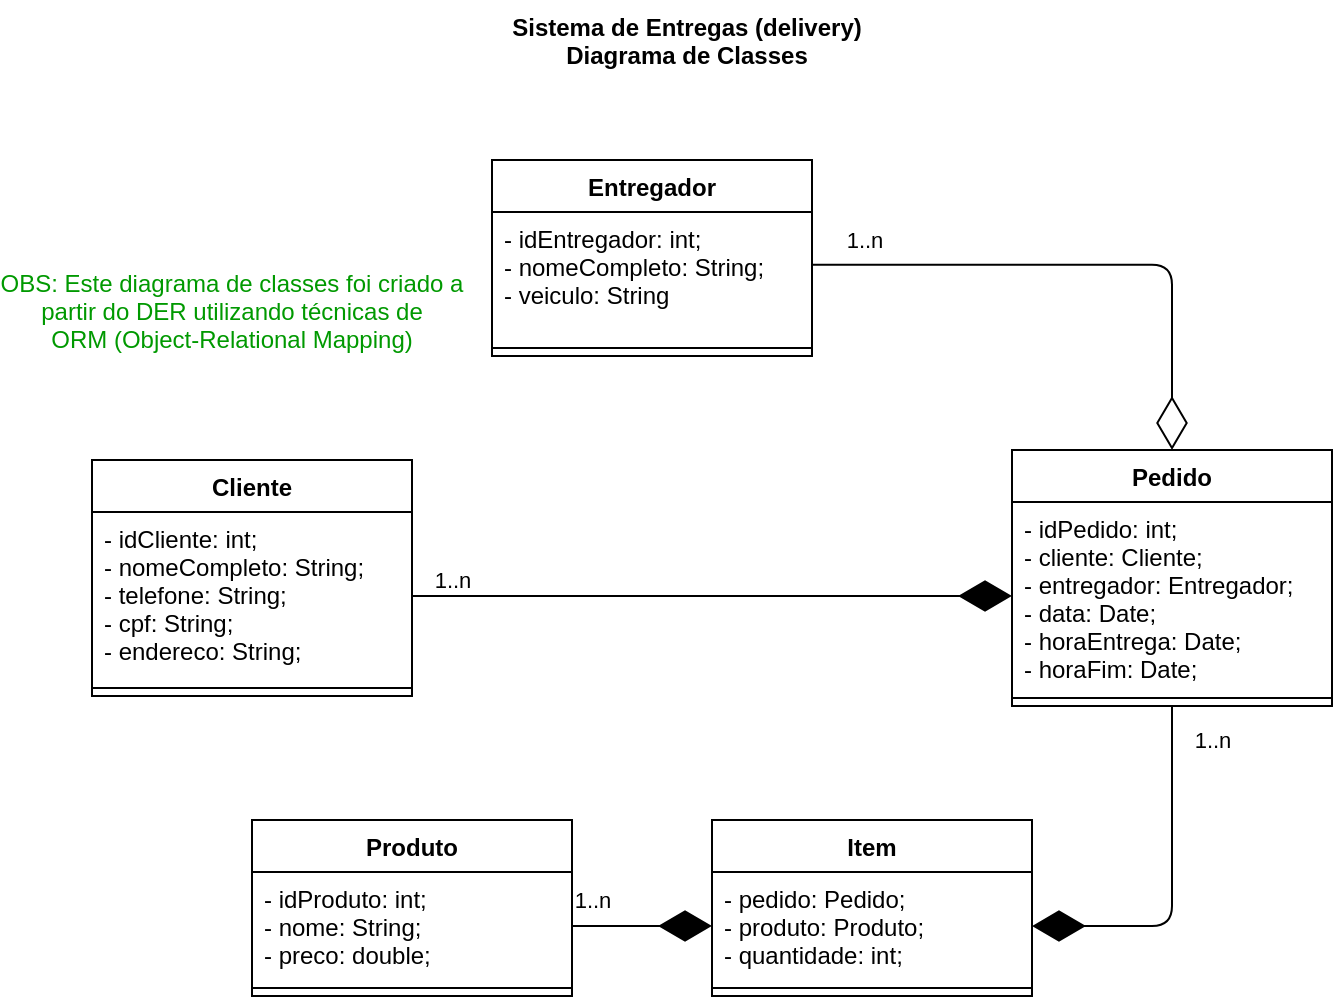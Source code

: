 <mxfile version="15.3.5" type="device"><diagram id="vr4LQJ6Dejt0gFfMX7z_" name="Page-1"><mxGraphModel dx="981" dy="508" grid="1" gridSize="10" guides="1" tooltips="1" connect="1" arrows="1" fold="1" page="1" pageScale="1" pageWidth="827" pageHeight="1169" math="0" shadow="0"><root><mxCell id="0"/><mxCell id="1" parent="0"/><mxCell id="GxucO51uMwmfdUwj9H51-1" value="Entregador" style="swimlane;fontStyle=1;align=center;verticalAlign=top;childLayout=stackLayout;horizontal=1;startSize=26;horizontalStack=0;resizeParent=1;resizeParentMax=0;resizeLast=0;collapsible=1;marginBottom=0;hachureGap=4;pointerEvents=0;" vertex="1" parent="1"><mxGeometry x="320" y="160" width="160" height="98" as="geometry"/></mxCell><mxCell id="GxucO51uMwmfdUwj9H51-2" value="- idEntregador: int;&#10;- nomeCompleto: String;&#10;- veiculo: String" style="text;strokeColor=none;fillColor=none;align=left;verticalAlign=top;spacingLeft=4;spacingRight=4;overflow=hidden;rotatable=0;points=[[0,0.5],[1,0.5]];portConstraint=eastwest;" vertex="1" parent="GxucO51uMwmfdUwj9H51-1"><mxGeometry y="26" width="160" height="64" as="geometry"/></mxCell><mxCell id="GxucO51uMwmfdUwj9H51-3" value="" style="line;strokeWidth=1;fillColor=none;align=left;verticalAlign=middle;spacingTop=-1;spacingLeft=3;spacingRight=3;rotatable=0;labelPosition=right;points=[];portConstraint=eastwest;" vertex="1" parent="GxucO51uMwmfdUwj9H51-1"><mxGeometry y="90" width="160" height="8" as="geometry"/></mxCell><mxCell id="GxucO51uMwmfdUwj9H51-5" value="Cliente" style="swimlane;fontStyle=1;align=center;verticalAlign=top;childLayout=stackLayout;horizontal=1;startSize=26;horizontalStack=0;resizeParent=1;resizeParentMax=0;resizeLast=0;collapsible=1;marginBottom=0;hachureGap=4;pointerEvents=0;" vertex="1" parent="1"><mxGeometry x="120" y="310" width="160" height="118" as="geometry"/></mxCell><mxCell id="GxucO51uMwmfdUwj9H51-6" value="- idCliente: int;&#10;- nomeCompleto: String;&#10;- telefone: String;&#10;- cpf: String;&#10;- endereco: String;" style="text;strokeColor=none;fillColor=none;align=left;verticalAlign=top;spacingLeft=4;spacingRight=4;overflow=hidden;rotatable=0;points=[[0,0.5],[1,0.5]];portConstraint=eastwest;" vertex="1" parent="GxucO51uMwmfdUwj9H51-5"><mxGeometry y="26" width="160" height="84" as="geometry"/></mxCell><mxCell id="GxucO51uMwmfdUwj9H51-7" value="" style="line;strokeWidth=1;fillColor=none;align=left;verticalAlign=middle;spacingTop=-1;spacingLeft=3;spacingRight=3;rotatable=0;labelPosition=right;points=[];portConstraint=eastwest;" vertex="1" parent="GxucO51uMwmfdUwj9H51-5"><mxGeometry y="110" width="160" height="8" as="geometry"/></mxCell><mxCell id="GxucO51uMwmfdUwj9H51-11" value="Produto" style="swimlane;fontStyle=1;align=center;verticalAlign=top;childLayout=stackLayout;horizontal=1;startSize=26;horizontalStack=0;resizeParent=1;resizeParentMax=0;resizeLast=0;collapsible=1;marginBottom=0;hachureGap=4;pointerEvents=0;" vertex="1" parent="1"><mxGeometry x="200" y="490" width="160" height="88" as="geometry"/></mxCell><mxCell id="GxucO51uMwmfdUwj9H51-12" value="- idProduto: int;&#10;- nome: String;&#10;- preco: double;" style="text;strokeColor=none;fillColor=none;align=left;verticalAlign=top;spacingLeft=4;spacingRight=4;overflow=hidden;rotatable=0;points=[[0,0.5],[1,0.5]];portConstraint=eastwest;" vertex="1" parent="GxucO51uMwmfdUwj9H51-11"><mxGeometry y="26" width="160" height="54" as="geometry"/></mxCell><mxCell id="GxucO51uMwmfdUwj9H51-13" value="" style="line;strokeWidth=1;fillColor=none;align=left;verticalAlign=middle;spacingTop=-1;spacingLeft=3;spacingRight=3;rotatable=0;labelPosition=right;points=[];portConstraint=eastwest;" vertex="1" parent="GxucO51uMwmfdUwj9H51-11"><mxGeometry y="80" width="160" height="8" as="geometry"/></mxCell><mxCell id="GxucO51uMwmfdUwj9H51-14" value="Pedido" style="swimlane;fontStyle=1;align=center;verticalAlign=top;childLayout=stackLayout;horizontal=1;startSize=26;horizontalStack=0;resizeParent=1;resizeParentMax=0;resizeLast=0;collapsible=1;marginBottom=0;hachureGap=4;pointerEvents=0;" vertex="1" parent="1"><mxGeometry x="580" y="305" width="160" height="128" as="geometry"/></mxCell><mxCell id="GxucO51uMwmfdUwj9H51-15" value="- idPedido: int;&#10;- cliente: Cliente;&#10;- entregador: Entregador;&#10;- data: Date;&#10;- horaEntrega: Date;&#10;- horaFim: Date;" style="text;strokeColor=none;fillColor=none;align=left;verticalAlign=top;spacingLeft=4;spacingRight=4;overflow=hidden;rotatable=0;points=[[0,0.5],[1,0.5]];portConstraint=eastwest;" vertex="1" parent="GxucO51uMwmfdUwj9H51-14"><mxGeometry y="26" width="160" height="94" as="geometry"/></mxCell><mxCell id="GxucO51uMwmfdUwj9H51-16" value="" style="line;strokeWidth=1;fillColor=none;align=left;verticalAlign=middle;spacingTop=-1;spacingLeft=3;spacingRight=3;rotatable=0;labelPosition=right;points=[];portConstraint=eastwest;" vertex="1" parent="GxucO51uMwmfdUwj9H51-14"><mxGeometry y="120" width="160" height="8" as="geometry"/></mxCell><mxCell id="GxucO51uMwmfdUwj9H51-17" value="Item" style="swimlane;fontStyle=1;align=center;verticalAlign=top;childLayout=stackLayout;horizontal=1;startSize=26;horizontalStack=0;resizeParent=1;resizeParentMax=0;resizeLast=0;collapsible=1;marginBottom=0;hachureGap=4;pointerEvents=0;" vertex="1" parent="1"><mxGeometry x="430" y="490" width="160" height="88" as="geometry"/></mxCell><mxCell id="GxucO51uMwmfdUwj9H51-18" value="- pedido: Pedido;&#10;- produto: Produto;&#10;- quantidade: int;" style="text;strokeColor=none;fillColor=none;align=left;verticalAlign=top;spacingLeft=4;spacingRight=4;overflow=hidden;rotatable=0;points=[[0,0.5],[1,0.5]];portConstraint=eastwest;" vertex="1" parent="GxucO51uMwmfdUwj9H51-17"><mxGeometry y="26" width="160" height="54" as="geometry"/></mxCell><mxCell id="GxucO51uMwmfdUwj9H51-19" value="" style="line;strokeWidth=1;fillColor=none;align=left;verticalAlign=middle;spacingTop=-1;spacingLeft=3;spacingRight=3;rotatable=0;labelPosition=right;points=[];portConstraint=eastwest;" vertex="1" parent="GxucO51uMwmfdUwj9H51-17"><mxGeometry y="80" width="160" height="8" as="geometry"/></mxCell><mxCell id="GxucO51uMwmfdUwj9H51-20" value="1..n" style="endArrow=diamondThin;endFill=1;endSize=24;html=1;sourcePerimeterSpacing=8;targetPerimeterSpacing=8;exitX=1;exitY=0.5;exitDx=0;exitDy=0;entryX=0;entryY=0.5;entryDx=0;entryDy=0;" edge="1" parent="1" source="GxucO51uMwmfdUwj9H51-6" target="GxucO51uMwmfdUwj9H51-15"><mxGeometry x="-0.867" y="8" width="160" relative="1" as="geometry"><mxPoint x="330" y="390" as="sourcePoint"/><mxPoint x="490" y="390" as="targetPoint"/><mxPoint as="offset"/></mxGeometry></mxCell><mxCell id="GxucO51uMwmfdUwj9H51-22" value="1..n" style="endArrow=diamondThin;endFill=0;endSize=24;html=1;sourcePerimeterSpacing=8;targetPerimeterSpacing=8;exitX=1;exitY=0.412;exitDx=0;exitDy=0;exitPerimeter=0;entryX=0.5;entryY=0;entryDx=0;entryDy=0;edgeStyle=orthogonalEdgeStyle;" edge="1" parent="1" source="GxucO51uMwmfdUwj9H51-2" target="GxucO51uMwmfdUwj9H51-14"><mxGeometry x="-0.813" y="12" width="160" relative="1" as="geometry"><mxPoint x="330" y="390" as="sourcePoint"/><mxPoint x="490" y="390" as="targetPoint"/><mxPoint as="offset"/></mxGeometry></mxCell><mxCell id="GxucO51uMwmfdUwj9H51-23" value="1..n" style="endArrow=diamondThin;endFill=1;endSize=24;html=1;sourcePerimeterSpacing=8;targetPerimeterSpacing=8;exitX=0.5;exitY=1;exitDx=0;exitDy=0;entryX=1;entryY=0.5;entryDx=0;entryDy=0;edgeStyle=orthogonalEdgeStyle;" edge="1" parent="1" source="GxucO51uMwmfdUwj9H51-14" target="GxucO51uMwmfdUwj9H51-18"><mxGeometry x="-0.811" y="20" width="160" relative="1" as="geometry"><mxPoint x="230" y="388" as="sourcePoint"/><mxPoint x="590" y="388" as="targetPoint"/><mxPoint as="offset"/></mxGeometry></mxCell><mxCell id="GxucO51uMwmfdUwj9H51-24" value="1..n" style="endArrow=diamondThin;endFill=1;endSize=24;html=1;sourcePerimeterSpacing=8;targetPerimeterSpacing=8;exitX=1;exitY=0.5;exitDx=0;exitDy=0;entryX=0;entryY=0.5;entryDx=0;entryDy=0;edgeStyle=orthogonalEdgeStyle;" edge="1" parent="1" source="GxucO51uMwmfdUwj9H51-12" target="GxucO51uMwmfdUwj9H51-18"><mxGeometry x="-0.714" y="13" width="160" relative="1" as="geometry"><mxPoint x="670" y="443.0" as="sourcePoint"/><mxPoint x="600" y="553.0" as="targetPoint"/><mxPoint as="offset"/></mxGeometry></mxCell><mxCell id="GxucO51uMwmfdUwj9H51-25" value="Sistema de Entregas (delivery)&#10;Diagrama de Classes" style="text;align=center;fontStyle=1;verticalAlign=middle;spacingLeft=3;spacingRight=3;strokeColor=none;rotatable=0;points=[[0,0.5],[1,0.5]];portConstraint=eastwest;hachureGap=4;pointerEvents=0;" vertex="1" parent="1"><mxGeometry x="320" y="80" width="195" height="40" as="geometry"/></mxCell><mxCell id="GxucO51uMwmfdUwj9H51-26" value="OBS: Este diagrama de classes foi criado a&#10;partir do DER utilizando técnicas de&#10;ORM (Object-Relational Mapping)" style="text;align=center;fontStyle=0;verticalAlign=middle;spacingLeft=3;spacingRight=3;strokeColor=none;rotatable=0;points=[[0,0.5],[1,0.5]];portConstraint=eastwest;hachureGap=4;pointerEvents=0;fontColor=#009900;" vertex="1" parent="1"><mxGeometry x="90" y="180" width="200" height="110" as="geometry"/></mxCell></root></mxGraphModel></diagram></mxfile>